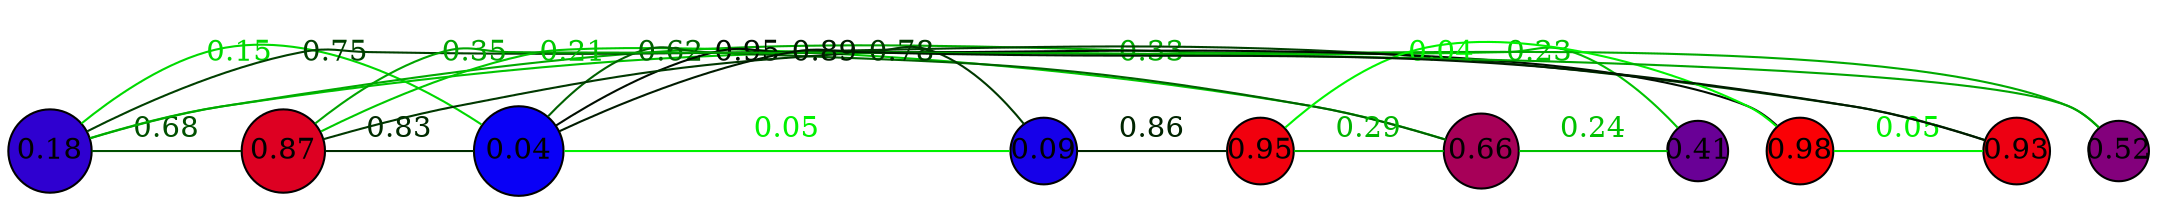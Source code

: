 graph G {
    splines=true;
    overlap=false;
    sep="1.0";
    edge [minlen=2, constraint=false];
    0 [label="0.18", style=filled, fillcolor="#2f00d0", width=0.55, height=0.55, fixedsize=true, shape=circle];
    1 [label="0.66", style=filled, fillcolor="#a70058", width=0.50, height=0.50, fixedsize=true, shape=circle];
    2 [label="0.98", style=filled, fillcolor="#fa0005", width=0.45, height=0.45, fixedsize=true, shape=circle];
    3 [label="0.87", style=filled, fillcolor="#dd0022", width=0.55, height=0.55, fixedsize=true, shape=circle];
    4 [label="0.41", style=filled, fillcolor="#690096", width=0.40, height=0.40, fixedsize=true, shape=circle];
    5 [label="0.04", style=filled, fillcolor="#0900f6", width=0.60, height=0.60, fixedsize=true, shape=circle];
    6 [label="0.09", style=filled, fillcolor="#1600e9", width=0.45, height=0.45, fixedsize=true, shape=circle];
    7 [label="0.52", style=filled, fillcolor="#83007c", width=0.40, height=0.40, fixedsize=true, shape=circle];
    8 [label="0.93", style=filled, fillcolor="#ed0012", width=0.45, height=0.45, fixedsize=true, shape=circle];
    9 [label="0.95", style=filled, fillcolor="#f1000e", width=0.45, height=0.45, fixedsize=true, shape=circle];
    0 -- 3 [weight=0.68, color="#005000", fontcolor="#005000", label="0.68"];
    0 -- 4 [weight=0.23, color="#00c400", fontcolor="#00c400", label="0.23"];
    0 -- 5 [weight=0.15, color="#00d900", fontcolor="#00d900", label="0.15"];
    0 -- 7 [weight=0.33, color="#00aa00", fontcolor="#00aa00", label="0.33"];
    0 -- 8 [weight=0.75, color="#004000", fontcolor="#004000", label="0.75"];
    1 -- 3 [weight=0.21, color="#00c900", fontcolor="#00c900", label="0.21"];
    1 -- 4 [weight=0.24, color="#00c100", fontcolor="#00c100", label="0.24"];
    1 -- 5 [weight=0.62, color="#006100", fontcolor="#006100", label="0.62"];
    1 -- 9 [weight=0.29, color="#00b400", fontcolor="#00b400", label="0.29"];
    2 -- 5 [weight=0.95, color="#000d00", fontcolor="#000d00", label="0.95"];
    2 -- 8 [weight=0.05, color="#00f100", fontcolor="#00f100", label="0.05"];
    2 -- 9 [weight=0.04, color="#00f500", fontcolor="#00f500", label="0.04"];
    3 -- 5 [weight=0.83, color="#002b00", fontcolor="#002b00", label="0.83"];
    3 -- 6 [weight=0.78, color="#003800", fontcolor="#003800", label="0.78"];
    3 -- 7 [weight=0.35, color="#00a500", fontcolor="#00a500", label="0.35"];
    5 -- 6 [weight=0.05, color="#00f200", fontcolor="#00f200", label="0.05"];
    5 -- 8 [weight=0.89, color="#001b00", fontcolor="#001b00", label="0.89"];
    6 -- 9 [weight=0.86, color="#002400", fontcolor="#002400", label="0.86"];
}
